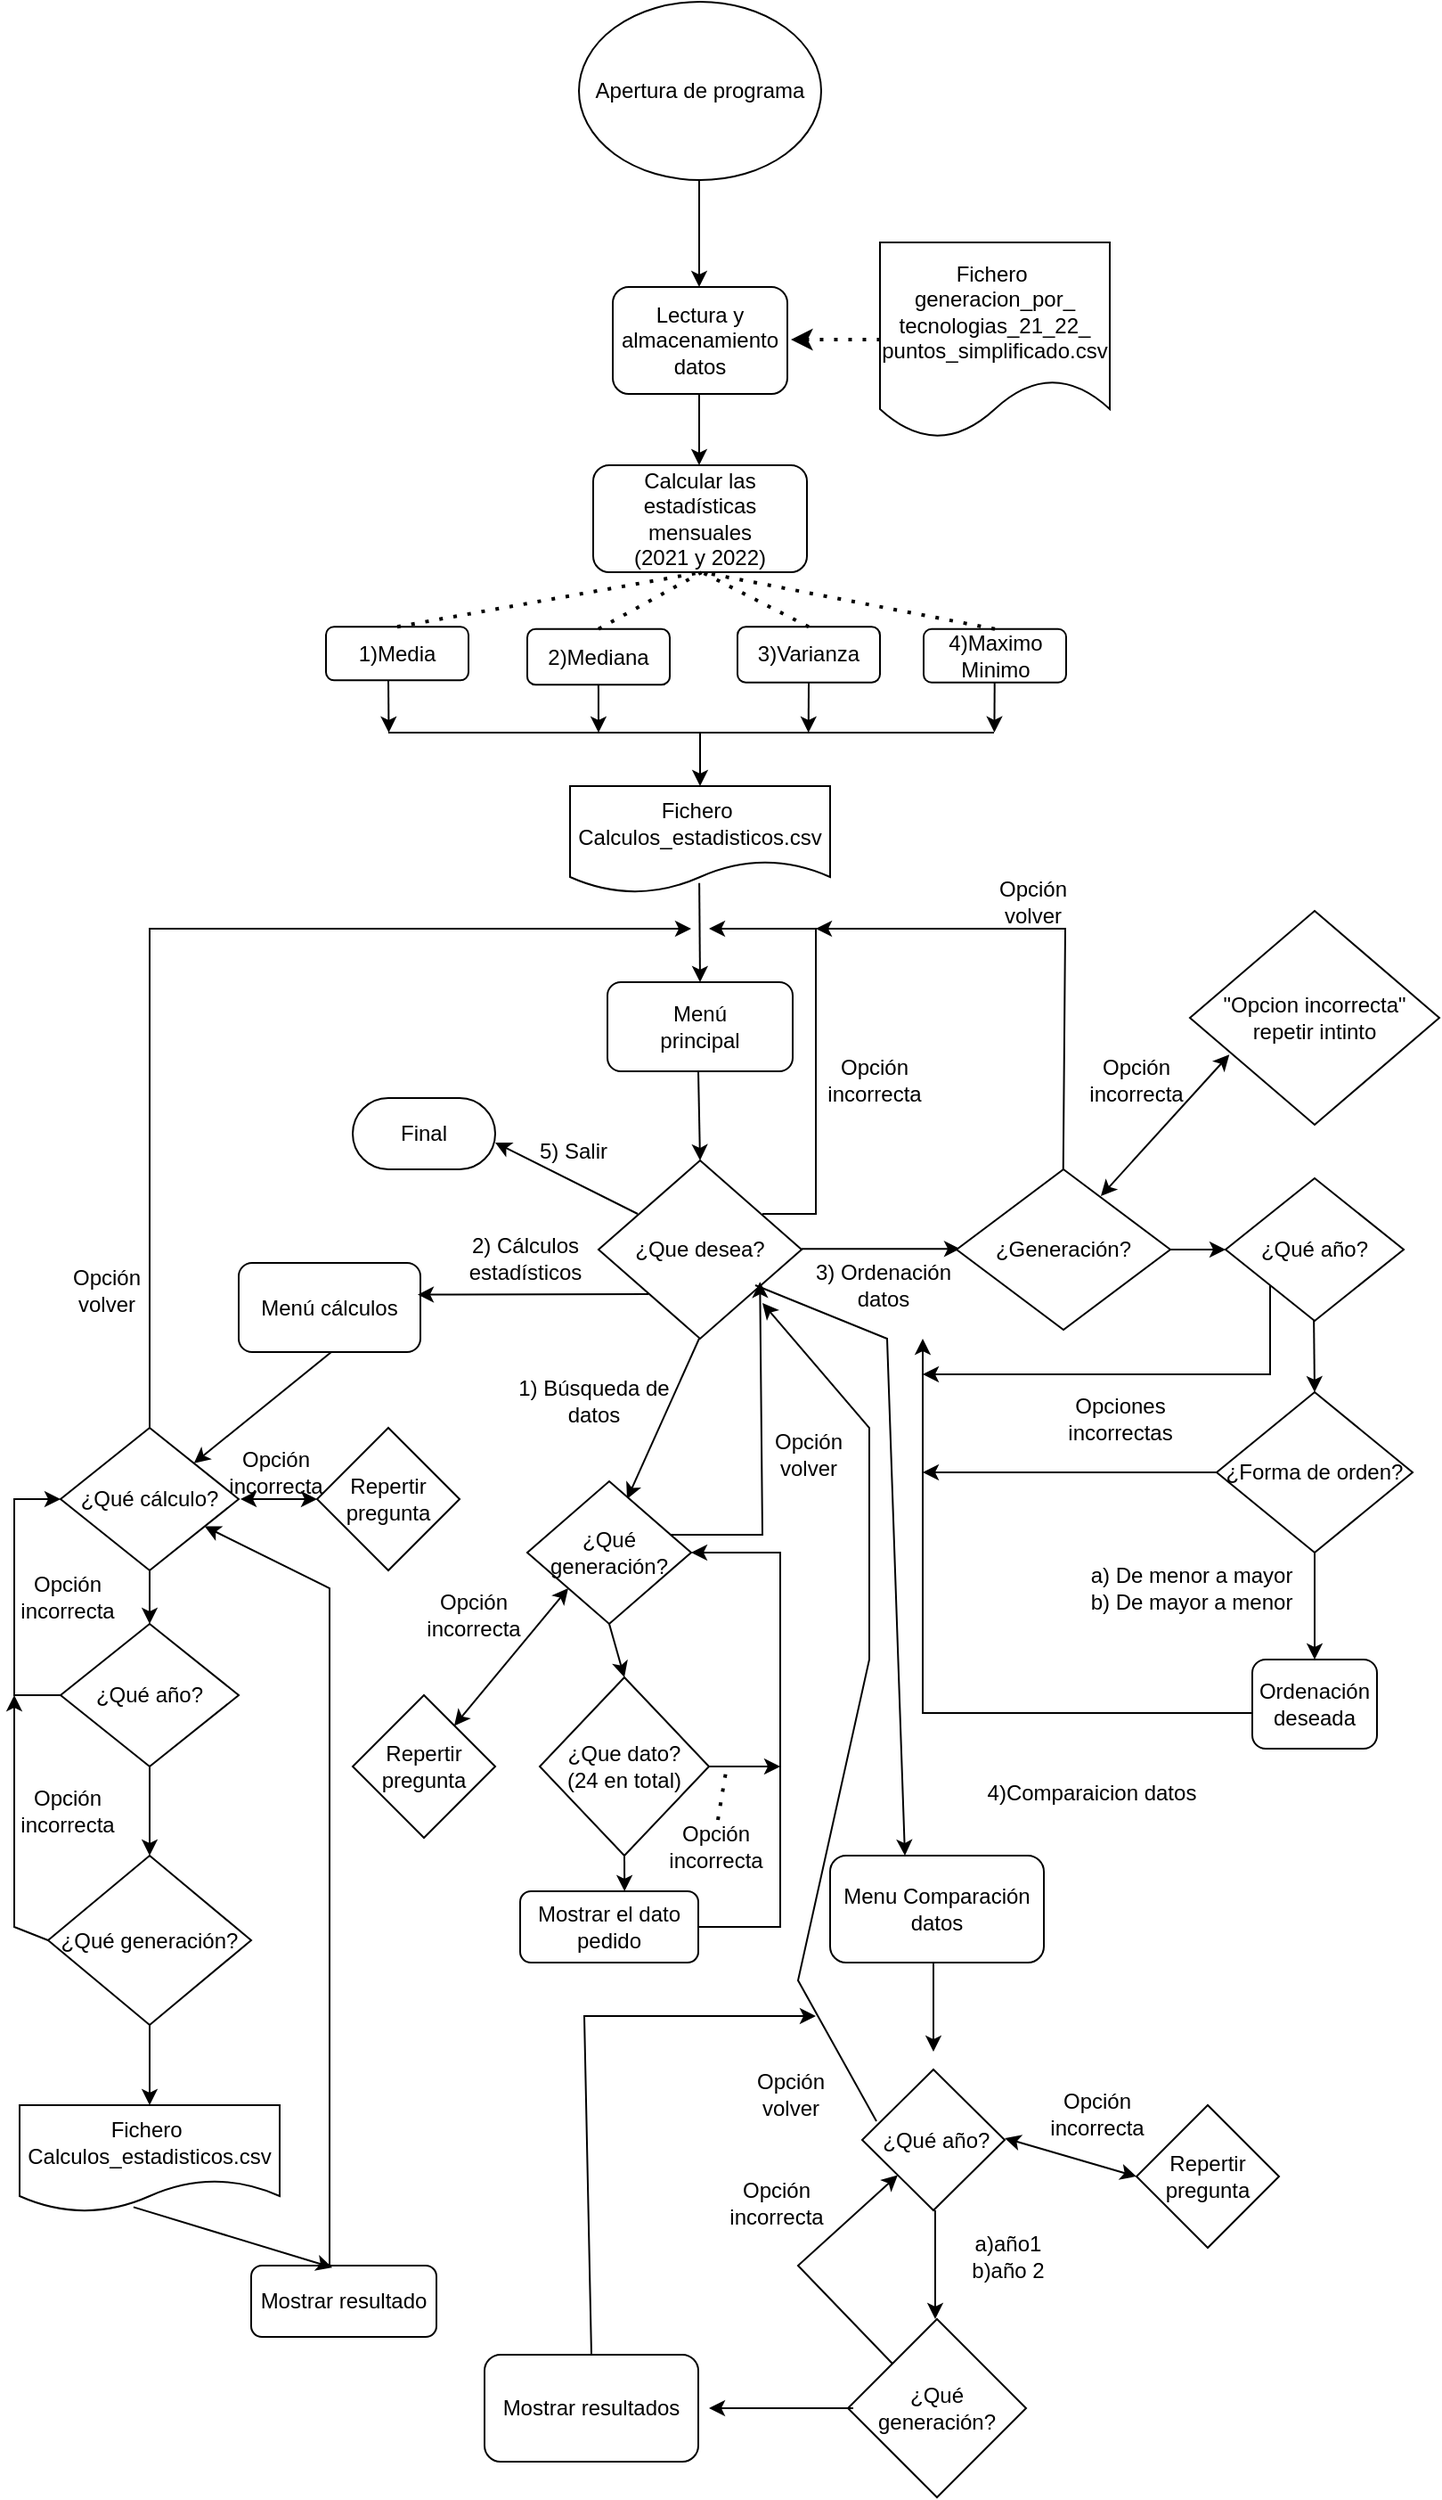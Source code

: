 <mxfile version="21.5.1" type="device">
  <diagram id="C5RBs43oDa-KdzZeNtuy" name="Page-1">
    <mxGraphModel dx="1436" dy="740" grid="1" gridSize="10" guides="1" tooltips="1" connect="1" arrows="1" fold="1" page="1" pageScale="1" pageWidth="827" pageHeight="1169" math="0" shadow="0">
      <root>
        <mxCell id="WIyWlLk6GJQsqaUBKTNV-0" />
        <mxCell id="WIyWlLk6GJQsqaUBKTNV-1" parent="WIyWlLk6GJQsqaUBKTNV-0" />
        <mxCell id="WIyWlLk6GJQsqaUBKTNV-3" value="Menú&lt;br&gt;principal" style="rounded=1;whiteSpace=wrap;html=1;fontSize=12;glass=0;strokeWidth=1;shadow=0;" parent="WIyWlLk6GJQsqaUBKTNV-1" vertex="1">
          <mxGeometry x="353" y="560" width="104" height="50" as="geometry" />
        </mxCell>
        <mxCell id="LwWZkDkLT1T3cjZPzuyB-0" value="Apertura de programa" style="ellipse;whiteSpace=wrap;html=1;" parent="WIyWlLk6GJQsqaUBKTNV-1" vertex="1">
          <mxGeometry x="337" y="10" width="136" height="100" as="geometry" />
        </mxCell>
        <mxCell id="LwWZkDkLT1T3cjZPzuyB-1" value="¿Que desea?" style="rhombus;whiteSpace=wrap;html=1;" parent="WIyWlLk6GJQsqaUBKTNV-1" vertex="1">
          <mxGeometry x="348" y="660" width="114" height="100" as="geometry" />
        </mxCell>
        <mxCell id="LwWZkDkLT1T3cjZPzuyB-3" value="" style="endArrow=classic;html=1;rounded=0;exitX=0;exitY=1;exitDx=0;exitDy=0;entryX=0.5;entryY=0;entryDx=0;entryDy=0;" parent="WIyWlLk6GJQsqaUBKTNV-1" edge="1">
          <mxGeometry width="50" height="50" relative="1" as="geometry">
            <mxPoint x="404.47" y="760" as="sourcePoint" />
            <mxPoint x="364" y="850" as="targetPoint" />
            <Array as="points" />
          </mxGeometry>
        </mxCell>
        <mxCell id="LwWZkDkLT1T3cjZPzuyB-4" value="1) Búsqueda de datos" style="text;html=1;strokeColor=none;fillColor=none;align=center;verticalAlign=middle;whiteSpace=wrap;rounded=0;" parent="WIyWlLk6GJQsqaUBKTNV-1" vertex="1">
          <mxGeometry x="297" y="755" width="97" height="80" as="geometry" />
        </mxCell>
        <mxCell id="LwWZkDkLT1T3cjZPzuyB-11" value="Final" style="rounded=1;whiteSpace=wrap;html=1;arcSize=50;" parent="WIyWlLk6GJQsqaUBKTNV-1" vertex="1">
          <mxGeometry x="210" y="625" width="80" height="40" as="geometry" />
        </mxCell>
        <mxCell id="LwWZkDkLT1T3cjZPzuyB-12" value="5) Salir" style="text;html=1;strokeColor=none;fillColor=none;align=center;verticalAlign=middle;whiteSpace=wrap;rounded=0;" parent="WIyWlLk6GJQsqaUBKTNV-1" vertex="1">
          <mxGeometry x="304" y="640" width="60" height="30" as="geometry" />
        </mxCell>
        <mxCell id="LwWZkDkLT1T3cjZPzuyB-16" value="Fichero&amp;nbsp;&lt;br&gt;generacion_por_&lt;br&gt;tecnologias_21_22_&lt;br&gt;puntos_simplificado.csv" style="shape=document;whiteSpace=wrap;html=1;boundedLbl=1;" parent="WIyWlLk6GJQsqaUBKTNV-1" vertex="1">
          <mxGeometry x="506" y="145" width="129" height="110" as="geometry" />
        </mxCell>
        <mxCell id="LwWZkDkLT1T3cjZPzuyB-29" value="" style="endArrow=classic;html=1;rounded=0;" parent="WIyWlLk6GJQsqaUBKTNV-1" edge="1">
          <mxGeometry width="50" height="50" relative="1" as="geometry">
            <mxPoint x="462" y="709.58" as="sourcePoint" />
            <mxPoint x="551" y="709.58" as="targetPoint" />
          </mxGeometry>
        </mxCell>
        <mxCell id="LwWZkDkLT1T3cjZPzuyB-31" value="3) Ordenación datos" style="text;html=1;strokeColor=none;fillColor=none;align=center;verticalAlign=middle;whiteSpace=wrap;rounded=0;" parent="WIyWlLk6GJQsqaUBKTNV-1" vertex="1">
          <mxGeometry x="454" y="710" width="108" height="40" as="geometry" />
        </mxCell>
        <mxCell id="LwWZkDkLT1T3cjZPzuyB-32" value="¿Generación?" style="rhombus;whiteSpace=wrap;html=1;" parent="WIyWlLk6GJQsqaUBKTNV-1" vertex="1">
          <mxGeometry x="549" y="665" width="120" height="90" as="geometry" />
        </mxCell>
        <mxCell id="LwWZkDkLT1T3cjZPzuyB-33" value="Ordenación deseada" style="rounded=1;whiteSpace=wrap;html=1;" parent="WIyWlLk6GJQsqaUBKTNV-1" vertex="1">
          <mxGeometry x="715" y="940" width="70" height="50" as="geometry" />
        </mxCell>
        <mxCell id="LwWZkDkLT1T3cjZPzuyB-35" value="¿Qué año?" style="rhombus;whiteSpace=wrap;html=1;" parent="WIyWlLk6GJQsqaUBKTNV-1" vertex="1">
          <mxGeometry x="700" y="670" width="100" height="80" as="geometry" />
        </mxCell>
        <mxCell id="LwWZkDkLT1T3cjZPzuyB-37" value="a) De menor a mayor&lt;br&gt;b) De mayor a menor" style="text;html=1;strokeColor=none;fillColor=none;align=center;verticalAlign=middle;whiteSpace=wrap;rounded=0;" parent="WIyWlLk6GJQsqaUBKTNV-1" vertex="1">
          <mxGeometry x="610.5" y="880" width="140" height="40" as="geometry" />
        </mxCell>
        <mxCell id="LwWZkDkLT1T3cjZPzuyB-40" value="" style="endArrow=classic;html=1;rounded=0;" parent="WIyWlLk6GJQsqaUBKTNV-1" edge="1">
          <mxGeometry width="50" height="50" relative="1" as="geometry">
            <mxPoint x="404.5" y="110" as="sourcePoint" />
            <mxPoint x="404.5" y="170" as="targetPoint" />
            <Array as="points">
              <mxPoint x="404.5" y="110" />
            </Array>
          </mxGeometry>
        </mxCell>
        <mxCell id="LwWZkDkLT1T3cjZPzuyB-41" value="Lectura y almacenamiento datos" style="rounded=1;whiteSpace=wrap;html=1;" parent="WIyWlLk6GJQsqaUBKTNV-1" vertex="1">
          <mxGeometry x="356" y="170" width="98" height="60" as="geometry" />
        </mxCell>
        <mxCell id="LwWZkDkLT1T3cjZPzuyB-44" value="" style="endArrow=none;dashed=1;html=1;dashPattern=1 3;strokeWidth=2;rounded=0;entryX=0;entryY=0.5;entryDx=0;entryDy=0;startArrow=classic;startFill=1;" parent="WIyWlLk6GJQsqaUBKTNV-1" edge="1">
          <mxGeometry width="50" height="50" relative="1" as="geometry">
            <mxPoint x="456" y="199.5" as="sourcePoint" />
            <mxPoint x="506" y="199.5" as="targetPoint" />
          </mxGeometry>
        </mxCell>
        <mxCell id="LwWZkDkLT1T3cjZPzuyB-45" value="" style="endArrow=classic;html=1;rounded=0;entryX=0.5;entryY=0;entryDx=0;entryDy=0;" parent="WIyWlLk6GJQsqaUBKTNV-1" edge="1">
          <mxGeometry width="50" height="50" relative="1" as="geometry">
            <mxPoint x="404.5" y="230" as="sourcePoint" />
            <mxPoint x="404.5" y="270" as="targetPoint" />
          </mxGeometry>
        </mxCell>
        <mxCell id="zeBHEwBc_RIchn1hLwX_-0" value="" style="endArrow=classic;html=1;rounded=0;" parent="WIyWlLk6GJQsqaUBKTNV-1" edge="1">
          <mxGeometry width="50" height="50" relative="1" as="geometry">
            <mxPoint x="440" y="690" as="sourcePoint" />
            <mxPoint x="410" y="530" as="targetPoint" />
            <Array as="points">
              <mxPoint x="470" y="690" />
              <mxPoint x="470" y="530" />
            </Array>
          </mxGeometry>
        </mxCell>
        <mxCell id="zeBHEwBc_RIchn1hLwX_-4" value="Opción incorrecta" style="text;html=1;strokeColor=none;fillColor=none;align=center;verticalAlign=middle;whiteSpace=wrap;rounded=0;" parent="WIyWlLk6GJQsqaUBKTNV-1" vertex="1">
          <mxGeometry x="473" y="600" width="60" height="30" as="geometry" />
        </mxCell>
        <mxCell id="LOekiAlAMko6UbxtQRb9-1" value="Calcular las estadísticas mensuales&lt;br&gt;(2021 y 2022)" style="rounded=1;whiteSpace=wrap;html=1;" parent="WIyWlLk6GJQsqaUBKTNV-1" vertex="1">
          <mxGeometry x="345" y="270" width="120" height="60" as="geometry" />
        </mxCell>
        <mxCell id="LOekiAlAMko6UbxtQRb9-2" value="1)Media" style="rounded=1;whiteSpace=wrap;html=1;" parent="WIyWlLk6GJQsqaUBKTNV-1" vertex="1">
          <mxGeometry x="195" y="360.63" width="80" height="30" as="geometry" />
        </mxCell>
        <mxCell id="LOekiAlAMko6UbxtQRb9-3" value="2)Mediana" style="rounded=1;whiteSpace=wrap;html=1;" parent="WIyWlLk6GJQsqaUBKTNV-1" vertex="1">
          <mxGeometry x="308" y="361.88" width="80" height="31.25" as="geometry" />
        </mxCell>
        <mxCell id="LOekiAlAMko6UbxtQRb9-5" value="3)Varianza" style="rounded=1;whiteSpace=wrap;html=1;" parent="WIyWlLk6GJQsqaUBKTNV-1" vertex="1">
          <mxGeometry x="426" y="360.63" width="80" height="31.25" as="geometry" />
        </mxCell>
        <mxCell id="LOekiAlAMko6UbxtQRb9-6" value="4)Maximo Minimo" style="rounded=1;whiteSpace=wrap;html=1;" parent="WIyWlLk6GJQsqaUBKTNV-1" vertex="1">
          <mxGeometry x="530.5" y="361.88" width="80" height="30" as="geometry" />
        </mxCell>
        <mxCell id="LOekiAlAMko6UbxtQRb9-7" value="" style="endArrow=none;dashed=1;html=1;dashPattern=1 3;strokeWidth=2;rounded=0;exitX=0.5;exitY=0;exitDx=0;exitDy=0;" parent="WIyWlLk6GJQsqaUBKTNV-1" source="LOekiAlAMko6UbxtQRb9-2" edge="1">
          <mxGeometry width="50" height="50" relative="1" as="geometry">
            <mxPoint x="356" y="380" as="sourcePoint" />
            <mxPoint x="406" y="330" as="targetPoint" />
          </mxGeometry>
        </mxCell>
        <mxCell id="LOekiAlAMko6UbxtQRb9-8" value="" style="endArrow=none;dashed=1;html=1;dashPattern=1 3;strokeWidth=2;rounded=0;exitX=0.5;exitY=0;exitDx=0;exitDy=0;" parent="WIyWlLk6GJQsqaUBKTNV-1" source="LOekiAlAMko6UbxtQRb9-3" edge="1">
          <mxGeometry width="50" height="50" relative="1" as="geometry">
            <mxPoint x="356" y="380" as="sourcePoint" />
            <mxPoint x="406" y="330" as="targetPoint" />
          </mxGeometry>
        </mxCell>
        <mxCell id="LOekiAlAMko6UbxtQRb9-9" value="" style="endArrow=none;dashed=1;html=1;dashPattern=1 3;strokeWidth=2;rounded=0;exitX=0.5;exitY=0;exitDx=0;exitDy=0;" parent="WIyWlLk6GJQsqaUBKTNV-1" source="LOekiAlAMko6UbxtQRb9-5" edge="1">
          <mxGeometry width="50" height="50" relative="1" as="geometry">
            <mxPoint x="356" y="380" as="sourcePoint" />
            <mxPoint x="406" y="330" as="targetPoint" />
          </mxGeometry>
        </mxCell>
        <mxCell id="LOekiAlAMko6UbxtQRb9-10" value="" style="endArrow=none;dashed=1;html=1;dashPattern=1 3;strokeWidth=2;rounded=0;exitX=0.5;exitY=0;exitDx=0;exitDy=0;" parent="WIyWlLk6GJQsqaUBKTNV-1" source="LOekiAlAMko6UbxtQRb9-6" edge="1">
          <mxGeometry width="50" height="50" relative="1" as="geometry">
            <mxPoint x="356" y="380" as="sourcePoint" />
            <mxPoint x="406" y="330" as="targetPoint" />
          </mxGeometry>
        </mxCell>
        <mxCell id="LOekiAlAMko6UbxtQRb9-11" value="" style="endArrow=classic;html=1;rounded=0;entryX=0.5;entryY=0;entryDx=0;entryDy=0;" parent="WIyWlLk6GJQsqaUBKTNV-1" edge="1">
          <mxGeometry width="50" height="50" relative="1" as="geometry">
            <mxPoint x="405" y="420" as="sourcePoint" />
            <mxPoint x="405" y="450" as="targetPoint" />
          </mxGeometry>
        </mxCell>
        <mxCell id="LOekiAlAMko6UbxtQRb9-12" value="" style="endArrow=none;html=1;rounded=0;" parent="WIyWlLk6GJQsqaUBKTNV-1" edge="1">
          <mxGeometry width="50" height="50" relative="1" as="geometry">
            <mxPoint x="230" y="420" as="sourcePoint" />
            <mxPoint x="570" y="420" as="targetPoint" />
          </mxGeometry>
        </mxCell>
        <mxCell id="LOekiAlAMko6UbxtQRb9-13" value="" style="endArrow=classic;html=1;rounded=0;exitX=0.5;exitY=1;exitDx=0;exitDy=0;" parent="WIyWlLk6GJQsqaUBKTNV-1" edge="1">
          <mxGeometry width="50" height="50" relative="1" as="geometry">
            <mxPoint x="230" y="390.63" as="sourcePoint" />
            <mxPoint x="230.25" y="420" as="targetPoint" />
          </mxGeometry>
        </mxCell>
        <mxCell id="LOekiAlAMko6UbxtQRb9-15" value="" style="endArrow=classic;html=1;rounded=0;" parent="WIyWlLk6GJQsqaUBKTNV-1" edge="1">
          <mxGeometry width="50" height="50" relative="1" as="geometry">
            <mxPoint x="347.95" y="393.13" as="sourcePoint" />
            <mxPoint x="348" y="420" as="targetPoint" />
          </mxGeometry>
        </mxCell>
        <mxCell id="LOekiAlAMko6UbxtQRb9-16" value="" style="endArrow=classic;html=1;rounded=0;exitX=0.5;exitY=1;exitDx=0;exitDy=0;" parent="WIyWlLk6GJQsqaUBKTNV-1" source="LOekiAlAMko6UbxtQRb9-5" edge="1">
          <mxGeometry width="50" height="50" relative="1" as="geometry">
            <mxPoint x="465.8" y="393.13" as="sourcePoint" />
            <mxPoint x="465.85" y="420" as="targetPoint" />
          </mxGeometry>
        </mxCell>
        <mxCell id="LOekiAlAMko6UbxtQRb9-17" value="" style="endArrow=classic;html=1;rounded=0;exitX=0.5;exitY=1;exitDx=0;exitDy=0;" parent="WIyWlLk6GJQsqaUBKTNV-1" edge="1">
          <mxGeometry width="50" height="50" relative="1" as="geometry">
            <mxPoint x="570.36" y="391.88" as="sourcePoint" />
            <mxPoint x="570.21" y="419.88" as="targetPoint" />
          </mxGeometry>
        </mxCell>
        <mxCell id="LOekiAlAMko6UbxtQRb9-20" value="" style="endArrow=classic;html=1;rounded=0;entryX=0.5;entryY=0;entryDx=0;entryDy=0;exitX=0.497;exitY=0.907;exitDx=0;exitDy=0;exitPerimeter=0;" parent="WIyWlLk6GJQsqaUBKTNV-1" source="LOekiAlAMko6UbxtQRb9-83" target="WIyWlLk6GJQsqaUBKTNV-3" edge="1">
          <mxGeometry width="50" height="50" relative="1" as="geometry">
            <mxPoint x="404" y="510" as="sourcePoint" />
            <mxPoint x="454" y="460" as="targetPoint" />
          </mxGeometry>
        </mxCell>
        <mxCell id="LOekiAlAMko6UbxtQRb9-21" value="" style="endArrow=classic;html=1;rounded=0;entryX=0.5;entryY=0;entryDx=0;entryDy=0;" parent="WIyWlLk6GJQsqaUBKTNV-1" target="LwWZkDkLT1T3cjZPzuyB-1" edge="1">
          <mxGeometry width="50" height="50" relative="1" as="geometry">
            <mxPoint x="404" y="610" as="sourcePoint" />
            <mxPoint x="454" y="560" as="targetPoint" />
          </mxGeometry>
        </mxCell>
        <mxCell id="LOekiAlAMko6UbxtQRb9-22" value="" style="endArrow=classic;html=1;rounded=0;entryX=0.5;entryY=0;entryDx=0;entryDy=0;" parent="WIyWlLk6GJQsqaUBKTNV-1" source="LOekiAlAMko6UbxtQRb9-104" target="LwWZkDkLT1T3cjZPzuyB-33" edge="1">
          <mxGeometry width="50" height="50" relative="1" as="geometry">
            <mxPoint x="749.57" y="750" as="sourcePoint" />
            <mxPoint x="749.57" y="815.0" as="targetPoint" />
          </mxGeometry>
        </mxCell>
        <mxCell id="LOekiAlAMko6UbxtQRb9-23" value="" style="endArrow=classic;html=1;rounded=0;entryX=0;entryY=0.5;entryDx=0;entryDy=0;" parent="WIyWlLk6GJQsqaUBKTNV-1" target="LwWZkDkLT1T3cjZPzuyB-35" edge="1">
          <mxGeometry width="50" height="50" relative="1" as="geometry">
            <mxPoint x="669" y="710" as="sourcePoint" />
            <mxPoint x="719" y="660" as="targetPoint" />
          </mxGeometry>
        </mxCell>
        <mxCell id="LOekiAlAMko6UbxtQRb9-24" value="" style="endArrow=classic;html=1;rounded=0;" parent="WIyWlLk6GJQsqaUBKTNV-1" edge="1">
          <mxGeometry width="50" height="50" relative="1" as="geometry">
            <mxPoint x="608.87" y="665" as="sourcePoint" />
            <mxPoint x="470" y="530" as="targetPoint" />
            <Array as="points">
              <mxPoint x="610" y="530" />
            </Array>
          </mxGeometry>
        </mxCell>
        <mxCell id="LOekiAlAMko6UbxtQRb9-25" value="Opción volver" style="text;html=1;strokeColor=none;fillColor=none;align=center;verticalAlign=middle;whiteSpace=wrap;rounded=0;" parent="WIyWlLk6GJQsqaUBKTNV-1" vertex="1">
          <mxGeometry x="562" y="500" width="60" height="30" as="geometry" />
        </mxCell>
        <mxCell id="LOekiAlAMko6UbxtQRb9-27" value="&quot;Opcion incorrecta&quot;&lt;br&gt;repetir intinto" style="rhombus;whiteSpace=wrap;html=1;" parent="WIyWlLk6GJQsqaUBKTNV-1" vertex="1">
          <mxGeometry x="680" y="520" width="140" height="120" as="geometry" />
        </mxCell>
        <mxCell id="LOekiAlAMko6UbxtQRb9-28" value="Opción incorrecta" style="text;html=1;strokeColor=none;fillColor=none;align=center;verticalAlign=middle;whiteSpace=wrap;rounded=0;" parent="WIyWlLk6GJQsqaUBKTNV-1" vertex="1">
          <mxGeometry x="620" y="600" width="60" height="30" as="geometry" />
        </mxCell>
        <mxCell id="LOekiAlAMko6UbxtQRb9-29" value="" style="endArrow=classic;html=1;rounded=0;entryX=0.158;entryY=0.672;entryDx=0;entryDy=0;entryPerimeter=0;startArrow=classic;startFill=1;" parent="WIyWlLk6GJQsqaUBKTNV-1" target="LOekiAlAMko6UbxtQRb9-27" edge="1">
          <mxGeometry width="50" height="50" relative="1" as="geometry">
            <mxPoint x="630" y="680" as="sourcePoint" />
            <mxPoint x="705" y="600" as="targetPoint" />
          </mxGeometry>
        </mxCell>
        <mxCell id="LOekiAlAMko6UbxtQRb9-32" value="" style="endArrow=classic;html=1;rounded=0;startArrow=none;startFill=0;endFill=1;" parent="WIyWlLk6GJQsqaUBKTNV-1" edge="1">
          <mxGeometry width="50" height="50" relative="1" as="geometry">
            <mxPoint x="725" y="730" as="sourcePoint" />
            <mxPoint x="530" y="780" as="targetPoint" />
            <Array as="points">
              <mxPoint x="725" y="780" />
              <mxPoint x="610" y="780" />
            </Array>
          </mxGeometry>
        </mxCell>
        <mxCell id="LOekiAlAMko6UbxtQRb9-36" value="Opciones incorrectas" style="text;html=1;strokeColor=none;fillColor=none;align=center;verticalAlign=middle;whiteSpace=wrap;rounded=0;" parent="WIyWlLk6GJQsqaUBKTNV-1" vertex="1">
          <mxGeometry x="610.5" y="790" width="60" height="30" as="geometry" />
        </mxCell>
        <mxCell id="LOekiAlAMko6UbxtQRb9-37" value="" style="endArrow=classic;html=1;rounded=0;" parent="WIyWlLk6GJQsqaUBKTNV-1" edge="1">
          <mxGeometry width="50" height="50" relative="1" as="geometry">
            <mxPoint x="715" y="970" as="sourcePoint" />
            <mxPoint x="530" y="760" as="targetPoint" />
            <Array as="points">
              <mxPoint x="530" y="970" />
            </Array>
          </mxGeometry>
        </mxCell>
        <mxCell id="LOekiAlAMko6UbxtQRb9-41" value="" style="endArrow=classic;html=1;rounded=0;" parent="WIyWlLk6GJQsqaUBKTNV-1" edge="1">
          <mxGeometry width="50" height="50" relative="1" as="geometry">
            <mxPoint x="370" y="690" as="sourcePoint" />
            <mxPoint x="290" y="650" as="targetPoint" />
          </mxGeometry>
        </mxCell>
        <mxCell id="LOekiAlAMko6UbxtQRb9-44" value="Mostrar el dato pedido" style="rounded=1;whiteSpace=wrap;html=1;" parent="WIyWlLk6GJQsqaUBKTNV-1" vertex="1">
          <mxGeometry x="304" y="1070" width="100" height="40" as="geometry" />
        </mxCell>
        <mxCell id="LOekiAlAMko6UbxtQRb9-45" value="¿Qué generación?" style="rhombus;whiteSpace=wrap;html=1;" parent="WIyWlLk6GJQsqaUBKTNV-1" vertex="1">
          <mxGeometry x="308" y="840" width="92" height="80" as="geometry" />
        </mxCell>
        <mxCell id="LOekiAlAMko6UbxtQRb9-46" value="¿Que dato? &lt;br&gt;(24 en total)" style="rhombus;whiteSpace=wrap;html=1;" parent="WIyWlLk6GJQsqaUBKTNV-1" vertex="1">
          <mxGeometry x="315" y="950" width="95" height="100" as="geometry" />
        </mxCell>
        <mxCell id="LOekiAlAMko6UbxtQRb9-47" value="" style="endArrow=classic;html=1;rounded=0;exitX=0.5;exitY=1;exitDx=0;exitDy=0;entryX=0.586;entryY=-0.001;entryDx=0;entryDy=0;entryPerimeter=0;" parent="WIyWlLk6GJQsqaUBKTNV-1" source="LOekiAlAMko6UbxtQRb9-46" target="LOekiAlAMko6UbxtQRb9-44" edge="1">
          <mxGeometry width="50" height="50" relative="1" as="geometry">
            <mxPoint x="356" y="1030" as="sourcePoint" />
            <mxPoint x="406" y="980" as="targetPoint" />
          </mxGeometry>
        </mxCell>
        <mxCell id="LOekiAlAMko6UbxtQRb9-48" value="" style="endArrow=classic;html=1;rounded=0;entryX=0.5;entryY=0;entryDx=0;entryDy=0;" parent="WIyWlLk6GJQsqaUBKTNV-1" target="LOekiAlAMko6UbxtQRb9-46" edge="1">
          <mxGeometry width="50" height="50" relative="1" as="geometry">
            <mxPoint x="354" y="920" as="sourcePoint" />
            <mxPoint x="404" y="870" as="targetPoint" />
          </mxGeometry>
        </mxCell>
        <mxCell id="LOekiAlAMko6UbxtQRb9-50" value="" style="endArrow=classic;html=1;rounded=0;entryX=0.712;entryY=0.215;entryDx=0;entryDy=0;entryPerimeter=0;exitX=0;exitY=1;exitDx=0;exitDy=0;startArrow=classic;startFill=1;" parent="WIyWlLk6GJQsqaUBKTNV-1" source="LOekiAlAMko6UbxtQRb9-45" target="LOekiAlAMko6UbxtQRb9-49" edge="1">
          <mxGeometry width="50" height="50" relative="1" as="geometry">
            <mxPoint x="329" y="900" as="sourcePoint" />
            <mxPoint x="379" y="850" as="targetPoint" />
          </mxGeometry>
        </mxCell>
        <mxCell id="LOekiAlAMko6UbxtQRb9-51" value="Opción incorrecta" style="text;html=1;strokeColor=none;fillColor=none;align=center;verticalAlign=middle;whiteSpace=wrap;rounded=0;" parent="WIyWlLk6GJQsqaUBKTNV-1" vertex="1">
          <mxGeometry x="248" y="900" width="60" height="30" as="geometry" />
        </mxCell>
        <mxCell id="LOekiAlAMko6UbxtQRb9-53" value="Opción incorrecta" style="text;html=1;strokeColor=none;fillColor=none;align=center;verticalAlign=middle;whiteSpace=wrap;rounded=0;" parent="WIyWlLk6GJQsqaUBKTNV-1" vertex="1">
          <mxGeometry x="384" y="1030" width="60" height="30" as="geometry" />
        </mxCell>
        <mxCell id="LOekiAlAMko6UbxtQRb9-57" value="" style="endArrow=classic;html=1;rounded=0;entryX=1;entryY=0.5;entryDx=0;entryDy=0;" parent="WIyWlLk6GJQsqaUBKTNV-1" target="LOekiAlAMko6UbxtQRb9-45" edge="1">
          <mxGeometry width="50" height="50" relative="1" as="geometry">
            <mxPoint x="404" y="1090" as="sourcePoint" />
            <mxPoint x="420" y="970" as="targetPoint" />
            <Array as="points">
              <mxPoint x="450" y="1090" />
              <mxPoint x="450" y="880" />
            </Array>
          </mxGeometry>
        </mxCell>
        <mxCell id="LOekiAlAMko6UbxtQRb9-64" value="Menú cálculos" style="rounded=1;whiteSpace=wrap;html=1;" parent="WIyWlLk6GJQsqaUBKTNV-1" vertex="1">
          <mxGeometry x="146" y="717.5" width="102" height="50" as="geometry" />
        </mxCell>
        <mxCell id="LOekiAlAMko6UbxtQRb9-65" value="" style="endArrow=classic;html=1;rounded=0;entryX=0.985;entryY=0.356;entryDx=0;entryDy=0;entryPerimeter=0;" parent="WIyWlLk6GJQsqaUBKTNV-1" target="LOekiAlAMko6UbxtQRb9-64" edge="1">
          <mxGeometry width="50" height="50" relative="1" as="geometry">
            <mxPoint x="376" y="735" as="sourcePoint" />
            <mxPoint x="250" y="735" as="targetPoint" />
          </mxGeometry>
        </mxCell>
        <mxCell id="LOekiAlAMko6UbxtQRb9-66" value="¿Qué cálculo?" style="rhombus;whiteSpace=wrap;html=1;" parent="WIyWlLk6GJQsqaUBKTNV-1" vertex="1">
          <mxGeometry x="46" y="810" width="100" height="80" as="geometry" />
        </mxCell>
        <mxCell id="LOekiAlAMko6UbxtQRb9-67" value="" style="endArrow=classic;html=1;rounded=0;" parent="WIyWlLk6GJQsqaUBKTNV-1" target="LOekiAlAMko6UbxtQRb9-66" edge="1">
          <mxGeometry width="50" height="50" relative="1" as="geometry">
            <mxPoint x="198" y="767.5" as="sourcePoint" />
            <mxPoint x="248" y="717.5" as="targetPoint" />
          </mxGeometry>
        </mxCell>
        <mxCell id="LOekiAlAMko6UbxtQRb9-76" value="Repertir pregunta" style="rhombus;whiteSpace=wrap;html=1;" parent="WIyWlLk6GJQsqaUBKTNV-1" vertex="1">
          <mxGeometry x="190" y="810" width="80" height="80" as="geometry" />
        </mxCell>
        <mxCell id="LOekiAlAMko6UbxtQRb9-77" value="" style="endArrow=classic;html=1;rounded=0;entryX=0;entryY=0.5;entryDx=0;entryDy=0;startArrow=classic;startFill=1;" parent="WIyWlLk6GJQsqaUBKTNV-1" target="LOekiAlAMko6UbxtQRb9-76" edge="1">
          <mxGeometry width="50" height="50" relative="1" as="geometry">
            <mxPoint x="147" y="850" as="sourcePoint" />
            <mxPoint x="197" y="800" as="targetPoint" />
          </mxGeometry>
        </mxCell>
        <mxCell id="LOekiAlAMko6UbxtQRb9-78" value="Opción incorrecta" style="text;html=1;strokeColor=none;fillColor=none;align=center;verticalAlign=middle;whiteSpace=wrap;rounded=0;" parent="WIyWlLk6GJQsqaUBKTNV-1" vertex="1">
          <mxGeometry x="137" y="820" width="60" height="30" as="geometry" />
        </mxCell>
        <mxCell id="LOekiAlAMko6UbxtQRb9-79" value="" style="endArrow=classic;html=1;rounded=0;" parent="WIyWlLk6GJQsqaUBKTNV-1" edge="1">
          <mxGeometry width="50" height="50" relative="1" as="geometry">
            <mxPoint x="96" y="890" as="sourcePoint" />
            <mxPoint x="96" y="920" as="targetPoint" />
          </mxGeometry>
        </mxCell>
        <mxCell id="LOekiAlAMko6UbxtQRb9-82" value="Mostrar resultado" style="rounded=1;whiteSpace=wrap;html=1;" parent="WIyWlLk6GJQsqaUBKTNV-1" vertex="1">
          <mxGeometry x="153" y="1280" width="104" height="40" as="geometry" />
        </mxCell>
        <mxCell id="LOekiAlAMko6UbxtQRb9-83" value="Fichero&amp;nbsp;&lt;br&gt;Calculos_estadisticos.csv" style="shape=document;whiteSpace=wrap;html=1;boundedLbl=1;" parent="WIyWlLk6GJQsqaUBKTNV-1" vertex="1">
          <mxGeometry x="332" y="450" width="146" height="60" as="geometry" />
        </mxCell>
        <mxCell id="LOekiAlAMko6UbxtQRb9-85" value="Fichero&amp;nbsp;&lt;br&gt;Calculos_estadisticos.csv" style="shape=document;whiteSpace=wrap;html=1;boundedLbl=1;" parent="WIyWlLk6GJQsqaUBKTNV-1" vertex="1">
          <mxGeometry x="23" y="1190" width="146" height="60" as="geometry" />
        </mxCell>
        <mxCell id="LOekiAlAMko6UbxtQRb9-86" value="" style="endArrow=classic;html=1;rounded=0;entryX=0.438;entryY=0.027;entryDx=0;entryDy=0;entryPerimeter=0;exitX=0.438;exitY=0.953;exitDx=0;exitDy=0;exitPerimeter=0;" parent="WIyWlLk6GJQsqaUBKTNV-1" source="LOekiAlAMko6UbxtQRb9-85" target="LOekiAlAMko6UbxtQRb9-82" edge="1">
          <mxGeometry width="50" height="50" relative="1" as="geometry">
            <mxPoint x="87" y="975" as="sourcePoint" />
            <mxPoint x="137" y="925" as="targetPoint" />
          </mxGeometry>
        </mxCell>
        <mxCell id="LOekiAlAMko6UbxtQRb9-88" value="" style="endArrow=classic;html=1;rounded=0;entryX=0.795;entryY=0.681;entryDx=0;entryDy=0;entryPerimeter=0;" parent="WIyWlLk6GJQsqaUBKTNV-1" target="LwWZkDkLT1T3cjZPzuyB-1" edge="1">
          <mxGeometry width="50" height="50" relative="1" as="geometry">
            <mxPoint x="388" y="870" as="sourcePoint" />
            <mxPoint x="441.5" y="740" as="targetPoint" />
            <Array as="points">
              <mxPoint x="440" y="870" />
            </Array>
          </mxGeometry>
        </mxCell>
        <mxCell id="LOekiAlAMko6UbxtQRb9-89" value="Opción volver" style="text;html=1;strokeColor=none;fillColor=none;align=center;verticalAlign=middle;whiteSpace=wrap;rounded=0;" parent="WIyWlLk6GJQsqaUBKTNV-1" vertex="1">
          <mxGeometry x="436" y="810" width="60" height="30" as="geometry" />
        </mxCell>
        <mxCell id="LOekiAlAMko6UbxtQRb9-92" value="" style="endArrow=classic;html=1;rounded=0;" parent="WIyWlLk6GJQsqaUBKTNV-1" edge="1">
          <mxGeometry width="50" height="50" relative="1" as="geometry">
            <mxPoint x="96" y="810" as="sourcePoint" />
            <mxPoint x="400" y="530" as="targetPoint" />
            <Array as="points">
              <mxPoint x="96" y="530" />
            </Array>
          </mxGeometry>
        </mxCell>
        <mxCell id="LOekiAlAMko6UbxtQRb9-94" value="Opción volver" style="text;html=1;strokeColor=none;fillColor=none;align=center;verticalAlign=middle;whiteSpace=wrap;rounded=0;" parent="WIyWlLk6GJQsqaUBKTNV-1" vertex="1">
          <mxGeometry x="42.0" y="717.5" width="60" height="30" as="geometry" />
        </mxCell>
        <mxCell id="LOekiAlAMko6UbxtQRb9-95" value="2) Cálculos estadísticos" style="text;html=1;strokeColor=none;fillColor=none;align=center;verticalAlign=middle;whiteSpace=wrap;rounded=0;" parent="WIyWlLk6GJQsqaUBKTNV-1" vertex="1">
          <mxGeometry x="257" y="700" width="100" height="30" as="geometry" />
        </mxCell>
        <mxCell id="LOekiAlAMko6UbxtQRb9-100" value="" style="endArrow=classic;html=1;rounded=0;" parent="WIyWlLk6GJQsqaUBKTNV-1" edge="1">
          <mxGeometry width="50" height="50" relative="1" as="geometry">
            <mxPoint x="410" y="1000" as="sourcePoint" />
            <mxPoint x="450" y="1000" as="targetPoint" />
          </mxGeometry>
        </mxCell>
        <mxCell id="LOekiAlAMko6UbxtQRb9-101" value="" style="endArrow=classic;html=1;rounded=0;" parent="WIyWlLk6GJQsqaUBKTNV-1" target="LOekiAlAMko6UbxtQRb9-49" edge="1">
          <mxGeometry width="50" height="50" relative="1" as="geometry">
            <mxPoint x="245" y="999.76" as="sourcePoint" />
            <mxPoint x="315" y="999.76" as="targetPoint" />
          </mxGeometry>
        </mxCell>
        <mxCell id="LOekiAlAMko6UbxtQRb9-49" value="Repertir pregunta" style="rhombus;whiteSpace=wrap;html=1;" parent="WIyWlLk6GJQsqaUBKTNV-1" vertex="1">
          <mxGeometry x="210" y="960" width="80" height="80" as="geometry" />
        </mxCell>
        <mxCell id="LOekiAlAMko6UbxtQRb9-103" value="" style="endArrow=none;dashed=1;html=1;dashPattern=1 3;strokeWidth=2;rounded=0;" parent="WIyWlLk6GJQsqaUBKTNV-1" edge="1">
          <mxGeometry width="50" height="50" relative="1" as="geometry">
            <mxPoint x="415" y="1030" as="sourcePoint" />
            <mxPoint x="420" y="1000" as="targetPoint" />
          </mxGeometry>
        </mxCell>
        <mxCell id="LOekiAlAMko6UbxtQRb9-105" value="" style="endArrow=classic;html=1;rounded=0;entryX=0.5;entryY=0;entryDx=0;entryDy=0;" parent="WIyWlLk6GJQsqaUBKTNV-1" target="LOekiAlAMko6UbxtQRb9-104" edge="1">
          <mxGeometry width="50" height="50" relative="1" as="geometry">
            <mxPoint x="749.57" y="750" as="sourcePoint" />
            <mxPoint x="750" y="940" as="targetPoint" />
          </mxGeometry>
        </mxCell>
        <mxCell id="LOekiAlAMko6UbxtQRb9-104" value="¿Forma de orden?" style="rhombus;whiteSpace=wrap;html=1;" parent="WIyWlLk6GJQsqaUBKTNV-1" vertex="1">
          <mxGeometry x="695" y="790" width="110" height="90" as="geometry" />
        </mxCell>
        <mxCell id="LOekiAlAMko6UbxtQRb9-107" value="" style="endArrow=classic;html=1;rounded=0;" parent="WIyWlLk6GJQsqaUBKTNV-1" edge="1">
          <mxGeometry width="50" height="50" relative="1" as="geometry">
            <mxPoint x="695" y="835" as="sourcePoint" />
            <mxPoint x="530" y="835" as="targetPoint" />
            <Array as="points">
              <mxPoint x="530" y="835" />
            </Array>
          </mxGeometry>
        </mxCell>
        <mxCell id="LOekiAlAMko6UbxtQRb9-108" value="¿Qué año?" style="rhombus;whiteSpace=wrap;html=1;" parent="WIyWlLk6GJQsqaUBKTNV-1" vertex="1">
          <mxGeometry x="46" y="920" width="100" height="80" as="geometry" />
        </mxCell>
        <mxCell id="LOekiAlAMko6UbxtQRb9-109" value="¿Qué generación?" style="rhombus;whiteSpace=wrap;html=1;" parent="WIyWlLk6GJQsqaUBKTNV-1" vertex="1">
          <mxGeometry x="39" y="1050" width="114" height="95" as="geometry" />
        </mxCell>
        <mxCell id="LOekiAlAMko6UbxtQRb9-110" value="" style="endArrow=classic;html=1;rounded=0;entryX=0.5;entryY=0;entryDx=0;entryDy=0;" parent="WIyWlLk6GJQsqaUBKTNV-1" target="LOekiAlAMko6UbxtQRb9-109" edge="1">
          <mxGeometry width="50" height="50" relative="1" as="geometry">
            <mxPoint x="96" y="1000" as="sourcePoint" />
            <mxPoint x="146" y="950" as="targetPoint" />
          </mxGeometry>
        </mxCell>
        <mxCell id="LOekiAlAMko6UbxtQRb9-111" value="" style="endArrow=classic;html=1;rounded=0;entryX=0;entryY=0.5;entryDx=0;entryDy=0;" parent="WIyWlLk6GJQsqaUBKTNV-1" target="LOekiAlAMko6UbxtQRb9-66" edge="1">
          <mxGeometry width="50" height="50" relative="1" as="geometry">
            <mxPoint x="47" y="960" as="sourcePoint" />
            <mxPoint x="100" y="530" as="targetPoint" />
            <Array as="points">
              <mxPoint x="20" y="960" />
              <mxPoint x="20" y="850" />
            </Array>
          </mxGeometry>
        </mxCell>
        <mxCell id="LOekiAlAMko6UbxtQRb9-113" value="" style="endArrow=classic;html=1;rounded=0;exitX=0;exitY=0.5;exitDx=0;exitDy=0;" parent="WIyWlLk6GJQsqaUBKTNV-1" source="LOekiAlAMko6UbxtQRb9-109" edge="1">
          <mxGeometry width="50" height="50" relative="1" as="geometry">
            <mxPoint x="39" y="1100" as="sourcePoint" />
            <mxPoint x="20" y="960" as="targetPoint" />
            <Array as="points">
              <mxPoint x="20" y="1090" />
            </Array>
          </mxGeometry>
        </mxCell>
        <mxCell id="LOekiAlAMko6UbxtQRb9-114" value="Opción incorrecta" style="text;html=1;strokeColor=none;fillColor=none;align=center;verticalAlign=middle;whiteSpace=wrap;rounded=0;" parent="WIyWlLk6GJQsqaUBKTNV-1" vertex="1">
          <mxGeometry x="20" y="1010" width="60" height="30" as="geometry" />
        </mxCell>
        <mxCell id="LOekiAlAMko6UbxtQRb9-115" value="Opción incorrecta" style="text;html=1;strokeColor=none;fillColor=none;align=center;verticalAlign=middle;whiteSpace=wrap;rounded=0;" parent="WIyWlLk6GJQsqaUBKTNV-1" vertex="1">
          <mxGeometry x="20" y="890" width="60" height="30" as="geometry" />
        </mxCell>
        <mxCell id="LOekiAlAMko6UbxtQRb9-116" value="" style="endArrow=classic;html=1;rounded=0;entryX=0.5;entryY=0;entryDx=0;entryDy=0;" parent="WIyWlLk6GJQsqaUBKTNV-1" target="LOekiAlAMko6UbxtQRb9-85" edge="1">
          <mxGeometry width="50" height="50" relative="1" as="geometry">
            <mxPoint x="96" y="1145" as="sourcePoint" />
            <mxPoint x="146" y="1095" as="targetPoint" />
          </mxGeometry>
        </mxCell>
        <mxCell id="LOekiAlAMko6UbxtQRb9-117" value="" style="endArrow=classic;html=1;rounded=0;" parent="WIyWlLk6GJQsqaUBKTNV-1" target="LOekiAlAMko6UbxtQRb9-66" edge="1">
          <mxGeometry width="50" height="50" relative="1" as="geometry">
            <mxPoint x="197" y="1280" as="sourcePoint" />
            <mxPoint x="150" y="900" as="targetPoint" />
            <Array as="points">
              <mxPoint x="197" y="900" />
            </Array>
          </mxGeometry>
        </mxCell>
        <mxCell id="JMCpUTGRKiXnTTCoiOyQ-2" value="" style="endArrow=classic;html=1;rounded=0;exitX=0.853;exitY=0.702;exitDx=0;exitDy=0;exitPerimeter=0;" parent="WIyWlLk6GJQsqaUBKTNV-1" edge="1">
          <mxGeometry width="50" height="50" relative="1" as="geometry">
            <mxPoint x="436.002" y="730" as="sourcePoint" />
            <mxPoint x="520" y="1050" as="targetPoint" />
            <Array as="points">
              <mxPoint x="510" y="760" />
            </Array>
          </mxGeometry>
        </mxCell>
        <mxCell id="JMCpUTGRKiXnTTCoiOyQ-5" value="4)Comparaicion datos" style="text;strokeColor=none;align=center;fillColor=none;html=1;verticalAlign=middle;whiteSpace=wrap;rounded=0;" parent="WIyWlLk6GJQsqaUBKTNV-1" vertex="1">
          <mxGeometry x="555" y="1000" width="140" height="30" as="geometry" />
        </mxCell>
        <mxCell id="JMCpUTGRKiXnTTCoiOyQ-7" value="Menu Comparación datos" style="rounded=1;whiteSpace=wrap;html=1;" parent="WIyWlLk6GJQsqaUBKTNV-1" vertex="1">
          <mxGeometry x="478" y="1050" width="120" height="60" as="geometry" />
        </mxCell>
        <mxCell id="JMCpUTGRKiXnTTCoiOyQ-8" value="" style="endArrow=classic;html=1;rounded=0;" parent="WIyWlLk6GJQsqaUBKTNV-1" edge="1">
          <mxGeometry width="50" height="50" relative="1" as="geometry">
            <mxPoint x="536" y="1110" as="sourcePoint" />
            <mxPoint x="536" y="1160" as="targetPoint" />
          </mxGeometry>
        </mxCell>
        <mxCell id="JMCpUTGRKiXnTTCoiOyQ-10" value="&amp;nbsp;¿Qué año?" style="rhombus;whiteSpace=wrap;html=1;" parent="WIyWlLk6GJQsqaUBKTNV-1" vertex="1">
          <mxGeometry x="496" y="1170" width="80" height="79" as="geometry" />
        </mxCell>
        <mxCell id="JMCpUTGRKiXnTTCoiOyQ-12" value="" style="endArrow=classic;html=1;rounded=0;" parent="WIyWlLk6GJQsqaUBKTNV-1" edge="1">
          <mxGeometry width="50" height="50" relative="1" as="geometry">
            <mxPoint x="537" y="1249" as="sourcePoint" />
            <mxPoint x="537" y="1310" as="targetPoint" />
            <Array as="points" />
          </mxGeometry>
        </mxCell>
        <mxCell id="JMCpUTGRKiXnTTCoiOyQ-13" value="" style="endArrow=classic;html=1;rounded=0;" parent="WIyWlLk6GJQsqaUBKTNV-1" edge="1">
          <mxGeometry width="50" height="50" relative="1" as="geometry">
            <mxPoint x="504" y="1199" as="sourcePoint" />
            <mxPoint x="440" y="740" as="targetPoint" />
            <Array as="points">
              <mxPoint x="460" y="1120" />
              <mxPoint x="500" y="940" />
              <mxPoint x="500" y="810" />
            </Array>
          </mxGeometry>
        </mxCell>
        <mxCell id="JMCpUTGRKiXnTTCoiOyQ-14" value="Opción volver" style="text;html=1;strokeColor=none;fillColor=none;align=center;verticalAlign=middle;whiteSpace=wrap;rounded=0;" parent="WIyWlLk6GJQsqaUBKTNV-1" vertex="1">
          <mxGeometry x="426" y="1169" width="60" height="30" as="geometry" />
        </mxCell>
        <mxCell id="JMCpUTGRKiXnTTCoiOyQ-15" value="a)año1 &lt;br&gt;b)año 2" style="text;strokeColor=none;align=center;fillColor=none;html=1;verticalAlign=middle;whiteSpace=wrap;rounded=0;" parent="WIyWlLk6GJQsqaUBKTNV-1" vertex="1">
          <mxGeometry x="534" y="1260" width="88" height="30" as="geometry" />
        </mxCell>
        <mxCell id="JMCpUTGRKiXnTTCoiOyQ-16" value="¿Qué generación?" style="rhombus;whiteSpace=wrap;html=1;" parent="WIyWlLk6GJQsqaUBKTNV-1" vertex="1">
          <mxGeometry x="488" y="1310" width="100" height="100" as="geometry" />
        </mxCell>
        <mxCell id="JMCpUTGRKiXnTTCoiOyQ-17" value="" style="endArrow=classic;html=1;rounded=0;" parent="WIyWlLk6GJQsqaUBKTNV-1" edge="1">
          <mxGeometry width="50" height="50" relative="1" as="geometry">
            <mxPoint x="491" y="1360" as="sourcePoint" />
            <mxPoint x="410" y="1360" as="targetPoint" />
          </mxGeometry>
        </mxCell>
        <mxCell id="JMCpUTGRKiXnTTCoiOyQ-19" value="Mostrar resultados" style="rounded=1;whiteSpace=wrap;html=1;" parent="WIyWlLk6GJQsqaUBKTNV-1" vertex="1">
          <mxGeometry x="284" y="1330" width="120" height="60" as="geometry" />
        </mxCell>
        <mxCell id="VJg2wjNv9OEv4uwdnp3d-0" value="" style="endArrow=classic;html=1;rounded=0;" edge="1" parent="WIyWlLk6GJQsqaUBKTNV-1">
          <mxGeometry width="50" height="50" relative="1" as="geometry">
            <mxPoint x="344" y="1330" as="sourcePoint" />
            <mxPoint x="470" y="1140" as="targetPoint" />
            <Array as="points">
              <mxPoint x="340" y="1140" />
            </Array>
          </mxGeometry>
        </mxCell>
        <mxCell id="VJg2wjNv9OEv4uwdnp3d-2" value="Repertir pregunta" style="rhombus;whiteSpace=wrap;html=1;" vertex="1" parent="WIyWlLk6GJQsqaUBKTNV-1">
          <mxGeometry x="650" y="1190" width="80" height="80" as="geometry" />
        </mxCell>
        <mxCell id="VJg2wjNv9OEv4uwdnp3d-3" value="" style="endArrow=classic;html=1;rounded=0;startArrow=classic;startFill=1;entryX=1;entryY=0.5;entryDx=0;entryDy=0;exitX=0;exitY=0.5;exitDx=0;exitDy=0;" edge="1" parent="WIyWlLk6GJQsqaUBKTNV-1" source="VJg2wjNv9OEv4uwdnp3d-2">
          <mxGeometry width="50" height="50" relative="1" as="geometry">
            <mxPoint x="650" y="1159.5" as="sourcePoint" />
            <mxPoint x="576" y="1208.5" as="targetPoint" />
          </mxGeometry>
        </mxCell>
        <mxCell id="VJg2wjNv9OEv4uwdnp3d-4" value="Opción incorrecta" style="text;html=1;strokeColor=none;fillColor=none;align=center;verticalAlign=middle;whiteSpace=wrap;rounded=0;" vertex="1" parent="WIyWlLk6GJQsqaUBKTNV-1">
          <mxGeometry x="598" y="1180" width="60" height="30" as="geometry" />
        </mxCell>
        <mxCell id="VJg2wjNv9OEv4uwdnp3d-5" value="" style="endArrow=classic;html=1;rounded=0;exitX=0;exitY=0;exitDx=0;exitDy=0;entryX=0;entryY=1;entryDx=0;entryDy=0;" edge="1" parent="WIyWlLk6GJQsqaUBKTNV-1" source="JMCpUTGRKiXnTTCoiOyQ-16" target="JMCpUTGRKiXnTTCoiOyQ-10">
          <mxGeometry width="50" height="50" relative="1" as="geometry">
            <mxPoint x="506" y="1330" as="sourcePoint" />
            <mxPoint x="450" y="1270" as="targetPoint" />
            <Array as="points">
              <mxPoint x="460" y="1280" />
            </Array>
          </mxGeometry>
        </mxCell>
        <mxCell id="VJg2wjNv9OEv4uwdnp3d-6" value="Opción incorrecta" style="text;html=1;strokeColor=none;fillColor=none;align=center;verticalAlign=middle;whiteSpace=wrap;rounded=0;" vertex="1" parent="WIyWlLk6GJQsqaUBKTNV-1">
          <mxGeometry x="418" y="1230" width="60" height="30" as="geometry" />
        </mxCell>
      </root>
    </mxGraphModel>
  </diagram>
</mxfile>
